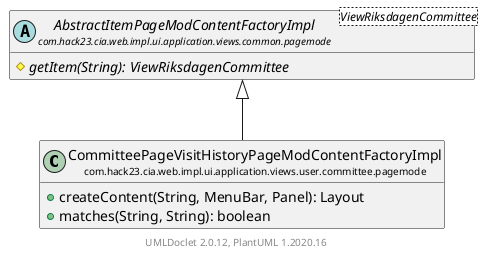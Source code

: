 @startuml
    set namespaceSeparator none
    hide empty fields
    hide empty methods

    class "<size:14>CommitteePageVisitHistoryPageModContentFactoryImpl\n<size:10>com.hack23.cia.web.impl.ui.application.views.user.committee.pagemode" as com.hack23.cia.web.impl.ui.application.views.user.committee.pagemode.CommitteePageVisitHistoryPageModContentFactoryImpl [[CommitteePageVisitHistoryPageModContentFactoryImpl.html]] {
        +createContent(String, MenuBar, Panel): Layout
        +matches(String, String): boolean
    }

    abstract class "<size:14>AbstractItemPageModContentFactoryImpl\n<size:10>com.hack23.cia.web.impl.ui.application.views.common.pagemode" as com.hack23.cia.web.impl.ui.application.views.common.pagemode.AbstractItemPageModContentFactoryImpl<ViewRiksdagenCommittee> [[../../../common/pagemode/AbstractItemPageModContentFactoryImpl.html]] {
        {abstract} #getItem(String): ViewRiksdagenCommittee
    }

    com.hack23.cia.web.impl.ui.application.views.common.pagemode.AbstractItemPageModContentFactoryImpl <|-- com.hack23.cia.web.impl.ui.application.views.user.committee.pagemode.CommitteePageVisitHistoryPageModContentFactoryImpl

    center footer UMLDoclet 2.0.12, PlantUML 1.2020.16
@enduml
